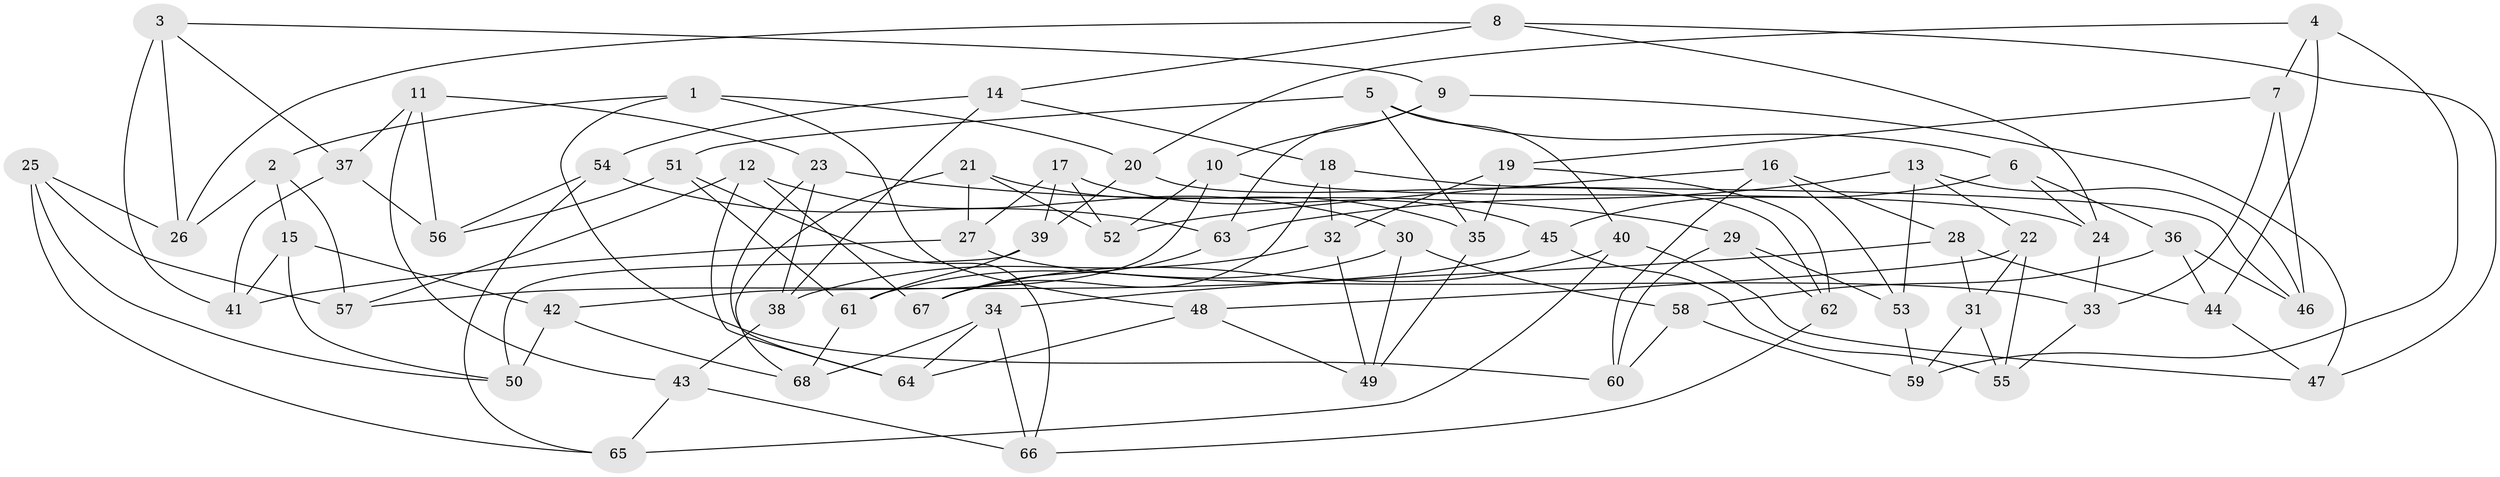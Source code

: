// Generated by graph-tools (version 1.1) at 2025/27/03/09/25 03:27:01]
// undirected, 68 vertices, 136 edges
graph export_dot {
graph [start="1"]
  node [color=gray90,style=filled];
  1;
  2;
  3;
  4;
  5;
  6;
  7;
  8;
  9;
  10;
  11;
  12;
  13;
  14;
  15;
  16;
  17;
  18;
  19;
  20;
  21;
  22;
  23;
  24;
  25;
  26;
  27;
  28;
  29;
  30;
  31;
  32;
  33;
  34;
  35;
  36;
  37;
  38;
  39;
  40;
  41;
  42;
  43;
  44;
  45;
  46;
  47;
  48;
  49;
  50;
  51;
  52;
  53;
  54;
  55;
  56;
  57;
  58;
  59;
  60;
  61;
  62;
  63;
  64;
  65;
  66;
  67;
  68;
  1 -- 48;
  1 -- 2;
  1 -- 60;
  1 -- 20;
  2 -- 26;
  2 -- 57;
  2 -- 15;
  3 -- 9;
  3 -- 37;
  3 -- 41;
  3 -- 26;
  4 -- 59;
  4 -- 7;
  4 -- 20;
  4 -- 44;
  5 -- 6;
  5 -- 35;
  5 -- 40;
  5 -- 51;
  6 -- 24;
  6 -- 45;
  6 -- 36;
  7 -- 19;
  7 -- 33;
  7 -- 46;
  8 -- 14;
  8 -- 26;
  8 -- 47;
  8 -- 24;
  9 -- 47;
  9 -- 63;
  9 -- 10;
  10 -- 42;
  10 -- 24;
  10 -- 52;
  11 -- 56;
  11 -- 37;
  11 -- 43;
  11 -- 23;
  12 -- 64;
  12 -- 30;
  12 -- 57;
  12 -- 67;
  13 -- 22;
  13 -- 63;
  13 -- 53;
  13 -- 46;
  14 -- 54;
  14 -- 18;
  14 -- 38;
  15 -- 42;
  15 -- 50;
  15 -- 41;
  16 -- 28;
  16 -- 60;
  16 -- 52;
  16 -- 53;
  17 -- 27;
  17 -- 52;
  17 -- 39;
  17 -- 45;
  18 -- 46;
  18 -- 32;
  18 -- 67;
  19 -- 62;
  19 -- 32;
  19 -- 35;
  20 -- 39;
  20 -- 62;
  21 -- 52;
  21 -- 68;
  21 -- 35;
  21 -- 27;
  22 -- 48;
  22 -- 55;
  22 -- 31;
  23 -- 29;
  23 -- 38;
  23 -- 64;
  24 -- 33;
  25 -- 57;
  25 -- 50;
  25 -- 26;
  25 -- 65;
  27 -- 41;
  27 -- 33;
  28 -- 34;
  28 -- 31;
  28 -- 44;
  29 -- 53;
  29 -- 62;
  29 -- 60;
  30 -- 61;
  30 -- 58;
  30 -- 49;
  31 -- 59;
  31 -- 55;
  32 -- 38;
  32 -- 49;
  33 -- 55;
  34 -- 66;
  34 -- 68;
  34 -- 64;
  35 -- 49;
  36 -- 46;
  36 -- 58;
  36 -- 44;
  37 -- 56;
  37 -- 41;
  38 -- 43;
  39 -- 61;
  39 -- 50;
  40 -- 67;
  40 -- 65;
  40 -- 47;
  42 -- 68;
  42 -- 50;
  43 -- 65;
  43 -- 66;
  44 -- 47;
  45 -- 57;
  45 -- 55;
  48 -- 64;
  48 -- 49;
  51 -- 61;
  51 -- 56;
  51 -- 66;
  53 -- 59;
  54 -- 63;
  54 -- 65;
  54 -- 56;
  58 -- 60;
  58 -- 59;
  61 -- 68;
  62 -- 66;
  63 -- 67;
}
